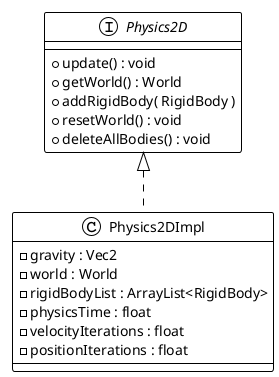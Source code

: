 @startuml Physics2D-implement
!theme plain

interface Physics2D{
    + update() : void
    + getWorld() : World
    + addRigidBody( RigidBody )
    + resetWorld() : void
    + deleteAllBodies() : void
}

class Physics2DImpl{
    - gravity : Vec2
    - world : World
    - rigidBodyList : ArrayList<RigidBody>
    - physicsTime : float
    - velocityIterations : float
    - positionIterations : float
}

class Physics2DImpl implements Physics2D

@enduml

@startuml Physics-Interface-Tree
!theme plain

interface RigidBody{
    + getBody() : Body
    + getPosition() : Vec2
    + setPosition( Vec2) : void
    + resetBodyPos() : void
}

interface ArenaBody{
    + getWidth() : float
    + getHeight() : float
    + getGoalSize() : float
}

interface PlayerBody{
    + getRadius() : float
}

interface PuckBody{
    + getNextPos() : Vec2
    + getRadius() : float
}

interface ArenaBody extends RigidBody
interface PlayerBody extends RigidBody
interface PuckBody extends RigidBody

@enduml

@startuml RigidBody-implement
!theme plain

interface RigidBody{
    + getBody() : Body
    + getPosition() : Vec2
    + setPosition( Vec2 ) : void
    + resetBodyPos() : void
}

abstract class RigidBodyImpl{
    - bodyTypeDef : BodyTypeDef
    - startPositionDef : Vec2
    - linearDampingDef : float
    - bodyDef : BodyDef
    - body : Body

    # configBodyDef() : void
    # resetBodySpeed() : void
    # getBodyType() : BodyType
    # setBodyType( BodyType ) : void
    # getStartPositionDef() : Vec2
    # setStartPositionDef( Vec2 ) : void
    # getLinearDampingDef() : void
    # setLinearDampingDef( float ) : void
    # getBodyDef() : BodyDef
    # setBodyDef( BodyDef ) : void
    # setBody( Body ) : void
}

class RigidBodyImpl implements RigidBody

@enduml

@startuml ArenaBody-implement
!theme plain

interface RigidBody{
}

interface ArenaBody{
    + getWidth() : float
    + getHeight() : float
    + getGoalWidth() : float
}

abstract class RigidBodyImpl{
}

class ArenaBodyImpl{
    - width : float
    - height : float
    - goalWidth : float
}

ArenaBody -R-|> RigidBody
RigidBodyImpl .U.|> RigidBody
ArenaBodyImpl .U.|> ArenaBody
ArenaBodyImpl -R-|> RigidBodyImpl

@enduml

@startuml PlayerBody-implement
!theme plain

interface RigidBody{
}

interface PlayerBody{
    + getRadius() : float
}

abstract class RigidBodyImpl{
}

class PlayerBodyImpl{
    - radius : float
}

PlayerBody -R-|> RigidBody
RigidBodyImpl .U.|> RigidBody
PlayerBodyImpl .U.|> PlayerBody
PlayerBodyImpl -R-|> RigidBodyImpl

@enduml

@startuml PuckBody-implement
!theme plain

interface RigidBody{
}

interface PuckBody{
    + getNextPos() : Vec2
    + getRadius() : float
}

abstract class RigidBodyImpl{
}

class PuckBodyImpl{
    - radius : float
}

PuckBody -R-|> RigidBody
RigidBodyImpl .U.|> RigidBody
PuckBodyImpl .U.|> PuckBody
PuckBodyImpl -R-|> RigidBodyImpl

@enduml

@startuml PointPhysicsHandler 
!theme plain

interface MainPlayer {
    + setDirection( Vec2 ) : void
}

class MainPlayerImpl {
    - pointPhysicsHandler : PointPhysicsHandler
    - direction : Vec2

    + update() : void
}

class PointPhysicsHandler {
    - ACCELERATION : int
    - boundBody : Body

    + update( Vec2 ) : void
    + pointReleased() : void
    + getBoundedBody() : Body
}

MainPlayerImpl -u-|> MainPlayer
PointPhysicsHandler -u-* MainPlayerImpl

@enduml

@startuml Settings
!theme plain

class SettingsPanel {
}

class Settings {
    - path : Path
    - username : String
    - theme : Theme
    - maxScore : Integer
    - difficulty : Difficulty

    + load() : Settings
    + save() : void
}

Settings -u-* SettingsPanel

@enduml